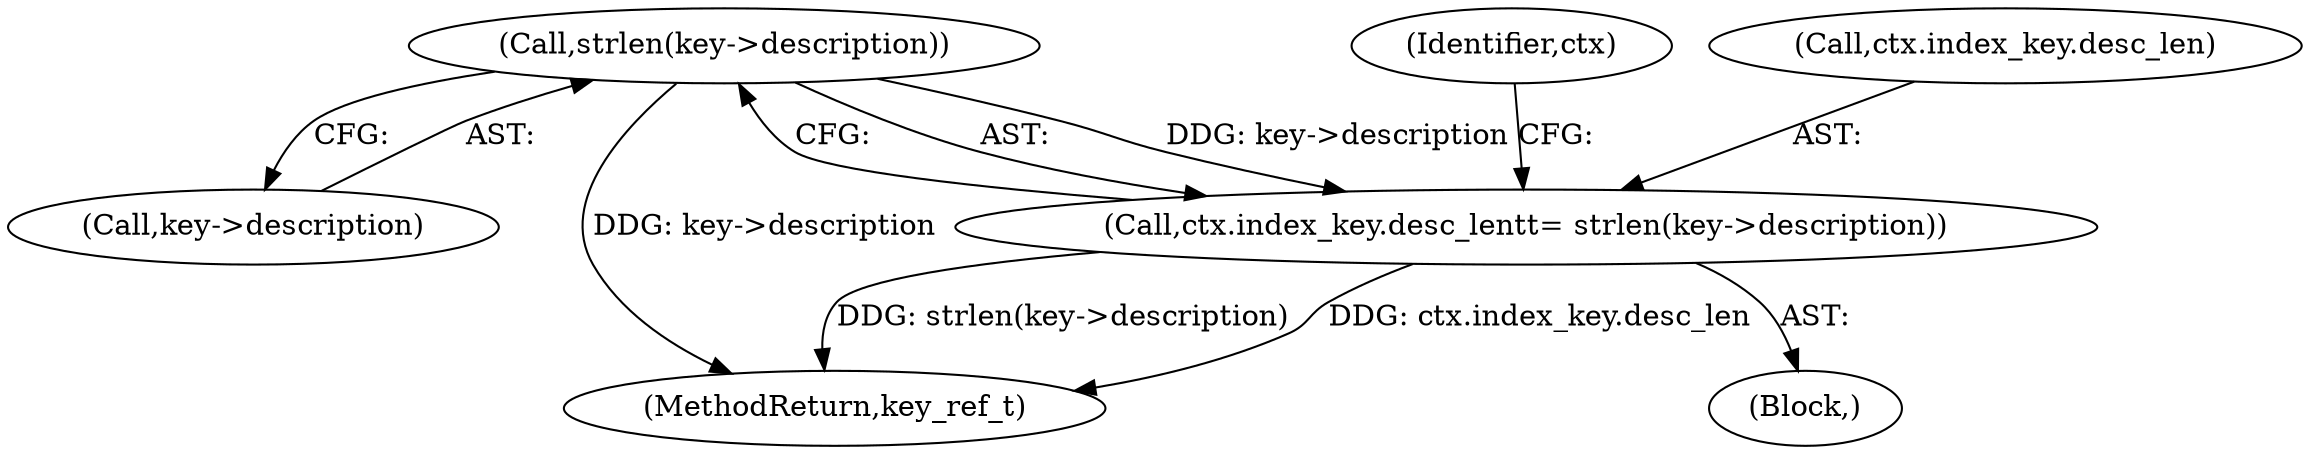 digraph "0_linux_363b02dab09b3226f3bd1420dad9c72b79a42a76_13@API" {
"1000540" [label="(Call,strlen(key->description))"];
"1000534" [label="(Call,ctx.index_key.desc_len\t\t= strlen(key->description))"];
"1000540" [label="(Call,strlen(key->description))"];
"1000547" [label="(Identifier,ctx)"];
"1000534" [label="(Call,ctx.index_key.desc_len\t\t= strlen(key->description))"];
"1000535" [label="(Call,ctx.index_key.desc_len)"];
"1000541" [label="(Call,key->description)"];
"1000130" [label="(Block,)"];
"1000672" [label="(MethodReturn,key_ref_t)"];
"1000540" -> "1000534"  [label="AST: "];
"1000540" -> "1000541"  [label="CFG: "];
"1000541" -> "1000540"  [label="AST: "];
"1000534" -> "1000540"  [label="CFG: "];
"1000540" -> "1000672"  [label="DDG: key->description"];
"1000540" -> "1000534"  [label="DDG: key->description"];
"1000534" -> "1000130"  [label="AST: "];
"1000535" -> "1000534"  [label="AST: "];
"1000547" -> "1000534"  [label="CFG: "];
"1000534" -> "1000672"  [label="DDG: strlen(key->description)"];
"1000534" -> "1000672"  [label="DDG: ctx.index_key.desc_len"];
}
